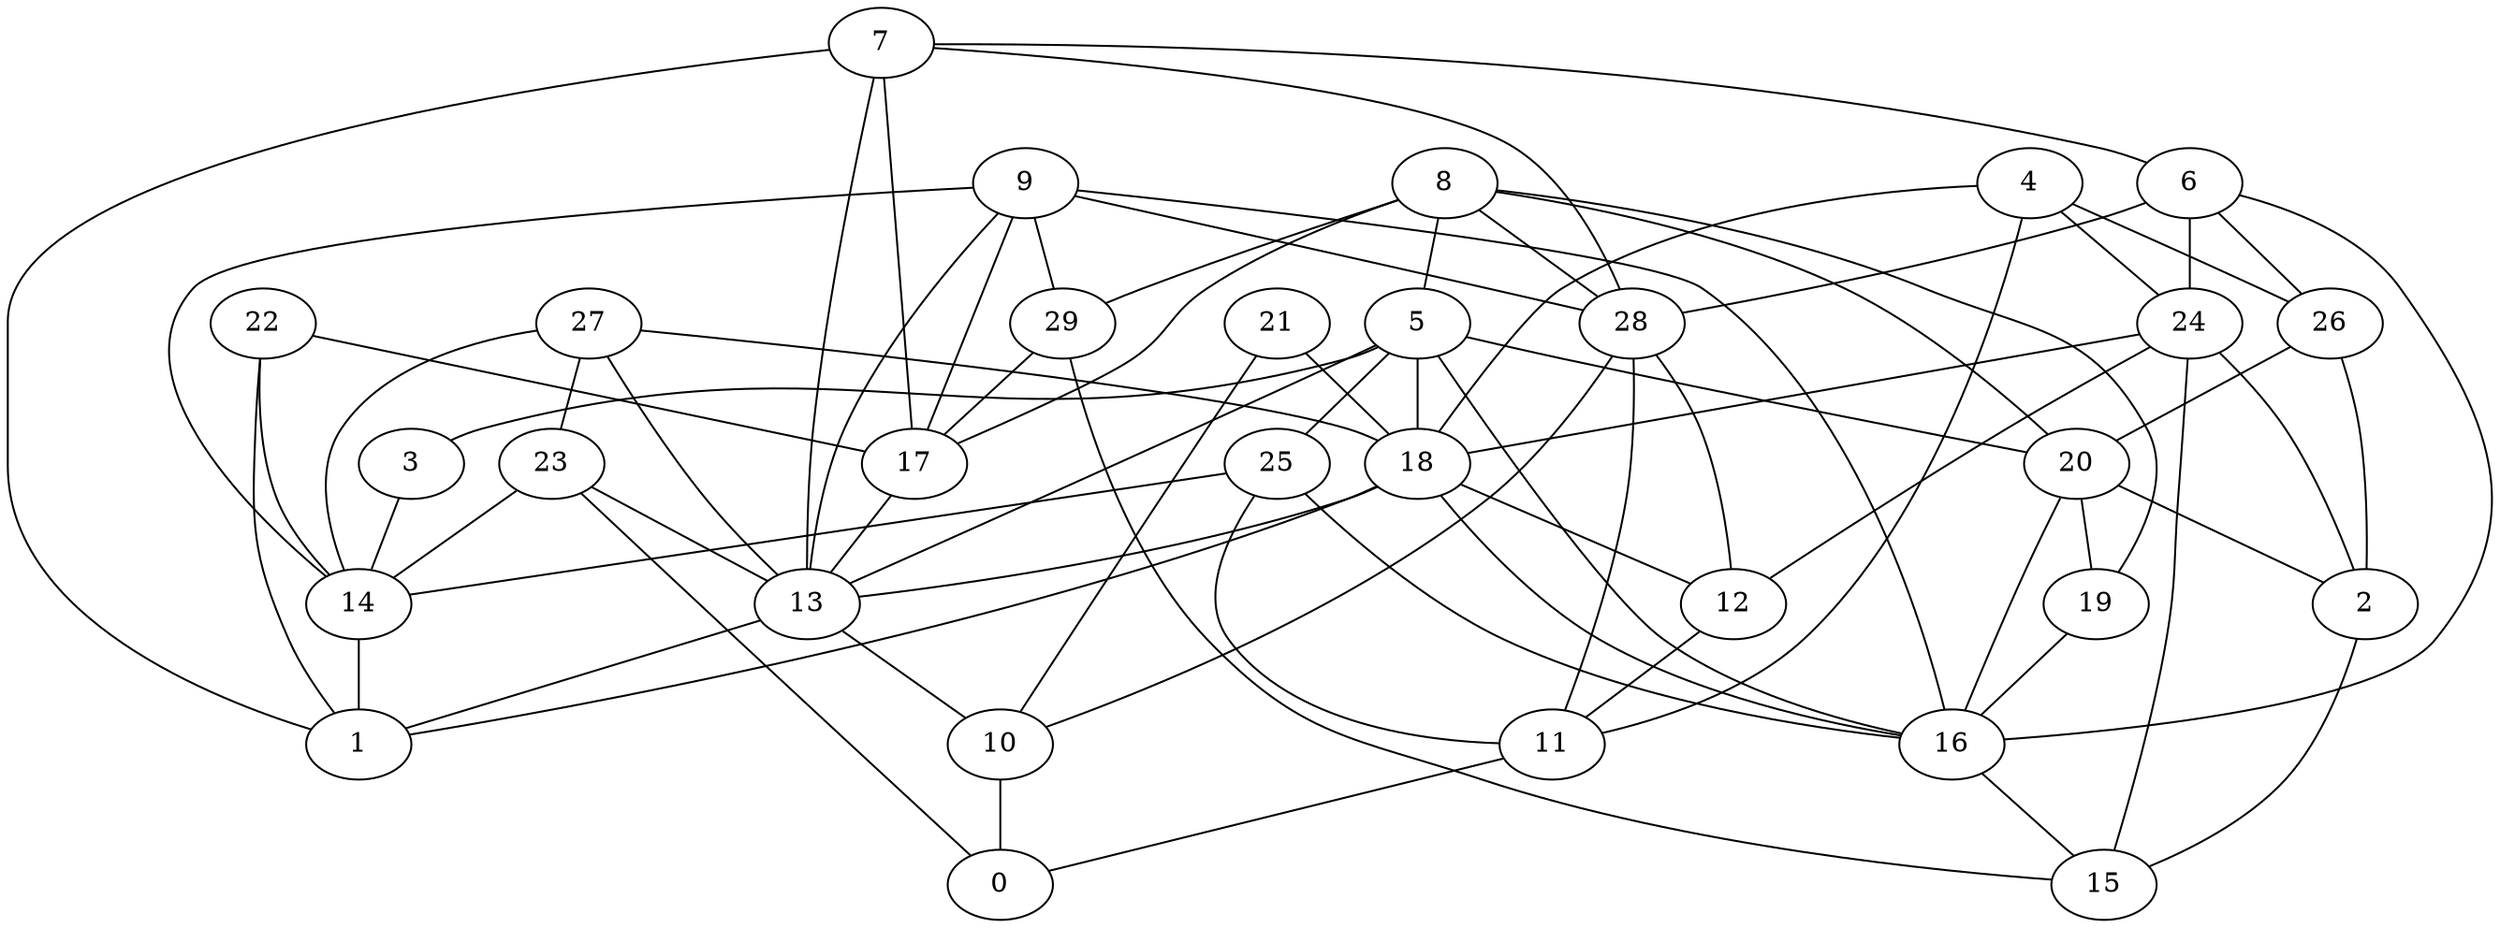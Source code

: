 digraph GG_graph {

subgraph G_graph {
edge [color = black]
"28" -> "12" [dir = none]
"28" -> "11" [dir = none]
"28" -> "10" [dir = none]
"25" -> "14" [dir = none]
"8" -> "5" [dir = none]
"8" -> "28" [dir = none]
"8" -> "17" [dir = none]
"8" -> "29" [dir = none]
"16" -> "15" [dir = none]
"29" -> "17" [dir = none]
"13" -> "10" [dir = none]
"13" -> "1" [dir = none]
"18" -> "12" [dir = none]
"18" -> "13" [dir = none]
"18" -> "16" [dir = none]
"18" -> "1" [dir = none]
"11" -> "0" [dir = none]
"22" -> "1" [dir = none]
"22" -> "14" [dir = none]
"9" -> "14" [dir = none]
"9" -> "16" [dir = none]
"9" -> "13" [dir = none]
"9" -> "28" [dir = none]
"9" -> "17" [dir = none]
"17" -> "13" [dir = none]
"24" -> "15" [dir = none]
"24" -> "18" [dir = none]
"24" -> "12" [dir = none]
"24" -> "2" [dir = none]
"4" -> "26" [dir = none]
"4" -> "18" [dir = none]
"4" -> "11" [dir = none]
"27" -> "14" [dir = none]
"27" -> "18" [dir = none]
"27" -> "23" [dir = none]
"7" -> "6" [dir = none]
"7" -> "1" [dir = none]
"7" -> "13" [dir = none]
"7" -> "17" [dir = none]
"10" -> "0" [dir = none]
"20" -> "19" [dir = none]
"20" -> "2" [dir = none]
"21" -> "10" [dir = none]
"21" -> "18" [dir = none]
"23" -> "13" [dir = none]
"23" -> "0" [dir = none]
"3" -> "14" [dir = none]
"6" -> "16" [dir = none]
"6" -> "28" [dir = none]
"6" -> "26" [dir = none]
"19" -> "16" [dir = none]
"14" -> "1" [dir = none]
"26" -> "2" [dir = none]
"5" -> "3" [dir = none]
"5" -> "25" [dir = none]
"5" -> "20" [dir = none]
"5" -> "13" [dir = none]
"5" -> "16" [dir = none]
"9" -> "29" [dir = none]
"23" -> "14" [dir = none]
"29" -> "15" [dir = none]
"22" -> "17" [dir = none]
"6" -> "24" [dir = none]
"27" -> "13" [dir = none]
"8" -> "19" [dir = none]
"20" -> "16" [dir = none]
"8" -> "20" [dir = none]
"25" -> "11" [dir = none]
"26" -> "20" [dir = none]
"5" -> "18" [dir = none]
"7" -> "28" [dir = none]
"25" -> "16" [dir = none]
"12" -> "11" [dir = none]
"2" -> "15" [dir = none]
"4" -> "24" [dir = none]
}

}

